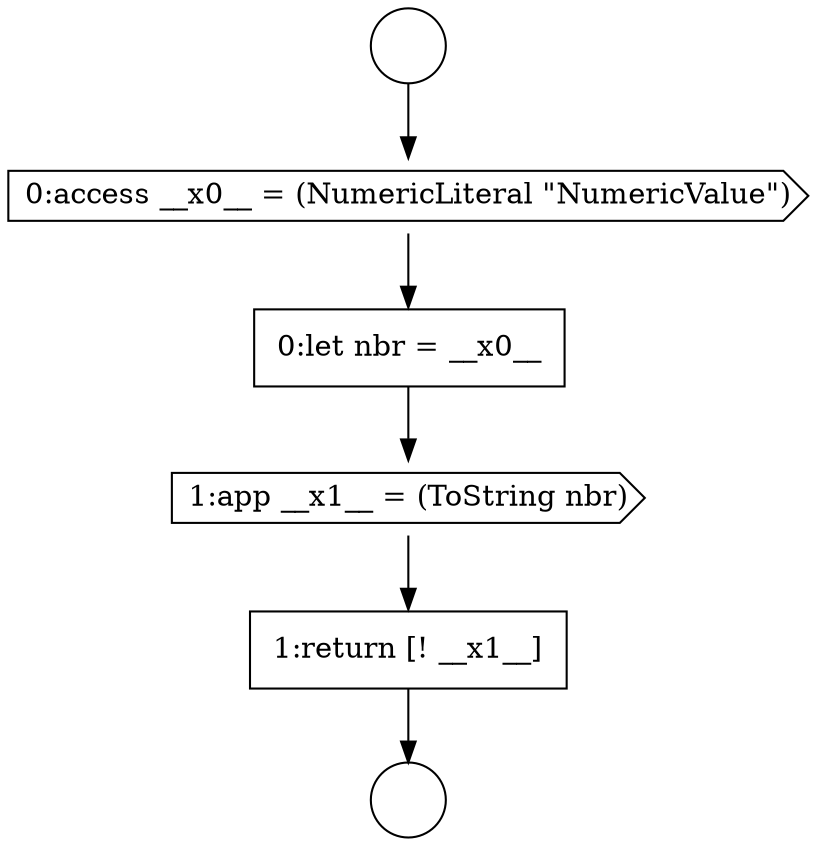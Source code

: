 digraph {
  node4047 [shape=circle label=" " color="black" fillcolor="white" style=filled]
  node4050 [shape=none, margin=0, label=<<font color="black">
    <table border="0" cellborder="1" cellspacing="0" cellpadding="10">
      <tr><td align="left">0:let nbr = __x0__</td></tr>
    </table>
  </font>> color="black" fillcolor="white" style=filled]
  node4048 [shape=circle label=" " color="black" fillcolor="white" style=filled]
  node4049 [shape=cds, label=<<font color="black">0:access __x0__ = (NumericLiteral &quot;NumericValue&quot;)</font>> color="black" fillcolor="white" style=filled]
  node4052 [shape=none, margin=0, label=<<font color="black">
    <table border="0" cellborder="1" cellspacing="0" cellpadding="10">
      <tr><td align="left">1:return [! __x1__]</td></tr>
    </table>
  </font>> color="black" fillcolor="white" style=filled]
  node4051 [shape=cds, label=<<font color="black">1:app __x1__ = (ToString nbr)</font>> color="black" fillcolor="white" style=filled]
  node4050 -> node4051 [ color="black"]
  node4047 -> node4049 [ color="black"]
  node4051 -> node4052 [ color="black"]
  node4052 -> node4048 [ color="black"]
  node4049 -> node4050 [ color="black"]
}
